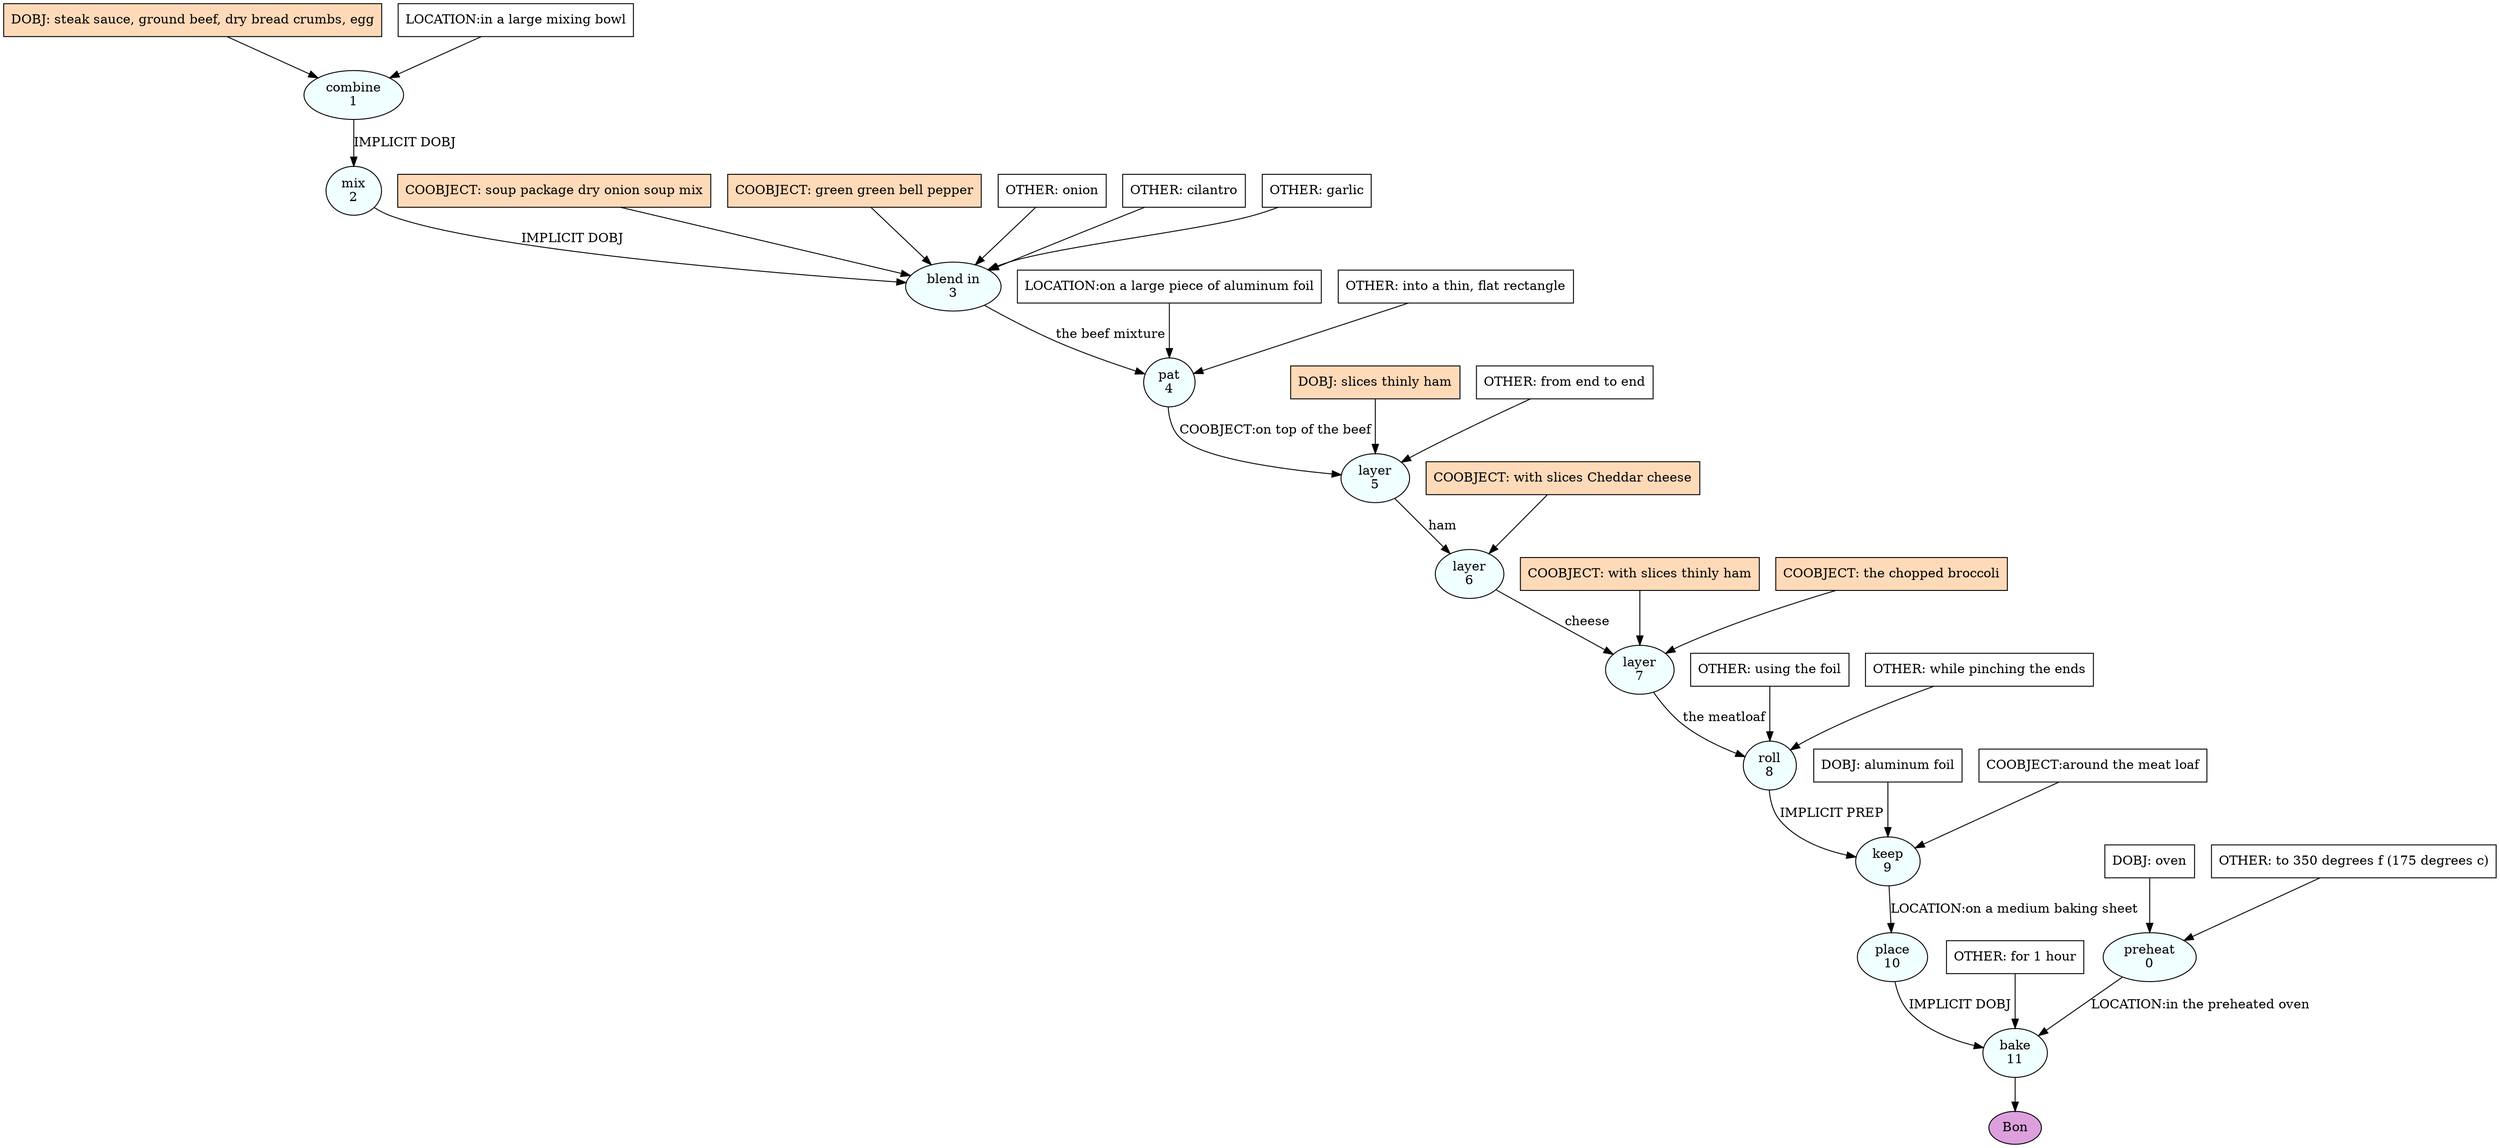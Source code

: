 digraph recipe {
E0[label="preheat
0", shape=oval, style=filled, fillcolor=azure]
E1[label="combine
1", shape=oval, style=filled, fillcolor=azure]
E2[label="mix
2", shape=oval, style=filled, fillcolor=azure]
E3[label="blend in
3", shape=oval, style=filled, fillcolor=azure]
E4[label="pat
4", shape=oval, style=filled, fillcolor=azure]
E5[label="layer
5", shape=oval, style=filled, fillcolor=azure]
E6[label="layer
6", shape=oval, style=filled, fillcolor=azure]
E7[label="layer
7", shape=oval, style=filled, fillcolor=azure]
E8[label="roll
8", shape=oval, style=filled, fillcolor=azure]
E9[label="keep
9", shape=oval, style=filled, fillcolor=azure]
E10[label="place
10", shape=oval, style=filled, fillcolor=azure]
E11[label="bake
11", shape=oval, style=filled, fillcolor=azure]
D1[label="DOBJ: steak sauce, ground beef, dry bread crumbs, egg", shape=box, style=filled, fillcolor=peachpuff]
D1 -> E1
P1_0[label="LOCATION:in a large mixing bowl", shape=box, style=filled, fillcolor=white]
P1_0 -> E1
D0[label="DOBJ: oven", shape=box, style=filled, fillcolor=white]
D0 -> E0
O0_0[label="OTHER: to 350 degrees f (175 degrees c)", shape=box, style=filled, fillcolor=white]
O0_0 -> E0
E1 -> E2 [label="IMPLICIT DOBJ"]
E2 -> E3 [label="IMPLICIT DOBJ"]
P3_0_ing[label="COOBJECT: soup package dry onion soup mix", shape=box, style=filled, fillcolor=peachpuff]
P3_0_ing -> E3
P3_1_ing[label="COOBJECT: green green bell pepper", shape=box, style=filled, fillcolor=peachpuff]
P3_1_ing -> E3
O3_0_0[label="OTHER: onion", shape=box, style=filled, fillcolor=white]
O3_0_0 -> E3
O3_1_0[label="OTHER: cilantro", shape=box, style=filled, fillcolor=white]
O3_1_0 -> E3
O3_2_0[label="OTHER: garlic", shape=box, style=filled, fillcolor=white]
O3_2_0 -> E3
E3 -> E4 [label="the beef mixture"]
P4_0_0[label="LOCATION:on a large piece of aluminum foil", shape=box, style=filled, fillcolor=white]
P4_0_0 -> E4
O4_0_0[label="OTHER: into a thin, flat rectangle", shape=box, style=filled, fillcolor=white]
O4_0_0 -> E4
D5_ing[label="DOBJ: slices thinly ham", shape=box, style=filled, fillcolor=peachpuff]
D5_ing -> E5
E4 -> E5 [label="COOBJECT:on top of the beef"]
O5_0_0[label="OTHER: from end to end", shape=box, style=filled, fillcolor=white]
O5_0_0 -> E5
E5 -> E6 [label="ham"]
P6_0_ing[label="COOBJECT: with slices Cheddar cheese", shape=box, style=filled, fillcolor=peachpuff]
P6_0_ing -> E6
E6 -> E7 [label="cheese"]
P7_0_ing[label="COOBJECT: with slices thinly ham", shape=box, style=filled, fillcolor=peachpuff]
P7_0_ing -> E7
P7_1_ing[label="COOBJECT: the chopped broccoli", shape=box, style=filled, fillcolor=peachpuff]
P7_1_ing -> E7
E7 -> E8 [label="the meatloaf"]
O8_0_0[label="OTHER: using the foil", shape=box, style=filled, fillcolor=white]
O8_0_0 -> E8
O8_1_0[label="OTHER: while pinching the ends", shape=box, style=filled, fillcolor=white]
O8_1_0 -> E8
D9_0[label="DOBJ: aluminum foil", shape=box, style=filled, fillcolor=white]
D9_0 -> E9
E8 -> E9 [label="IMPLICIT PREP"]
P9_1_0[label="COOBJECT:around the meat loaf", shape=box, style=filled, fillcolor=white]
P9_1_0 -> E9
E9 -> E10 [label="LOCATION:on a medium baking sheet"]
E10 -> E11 [label="IMPLICIT DOBJ"]
E0 -> E11 [label="LOCATION:in the preheated oven"]
O11_0_0[label="OTHER: for 1 hour", shape=box, style=filled, fillcolor=white]
O11_0_0 -> E11
EOR[label="Bon", shape=oval, style=filled, fillcolor=plum]
E11 -> EOR
}

